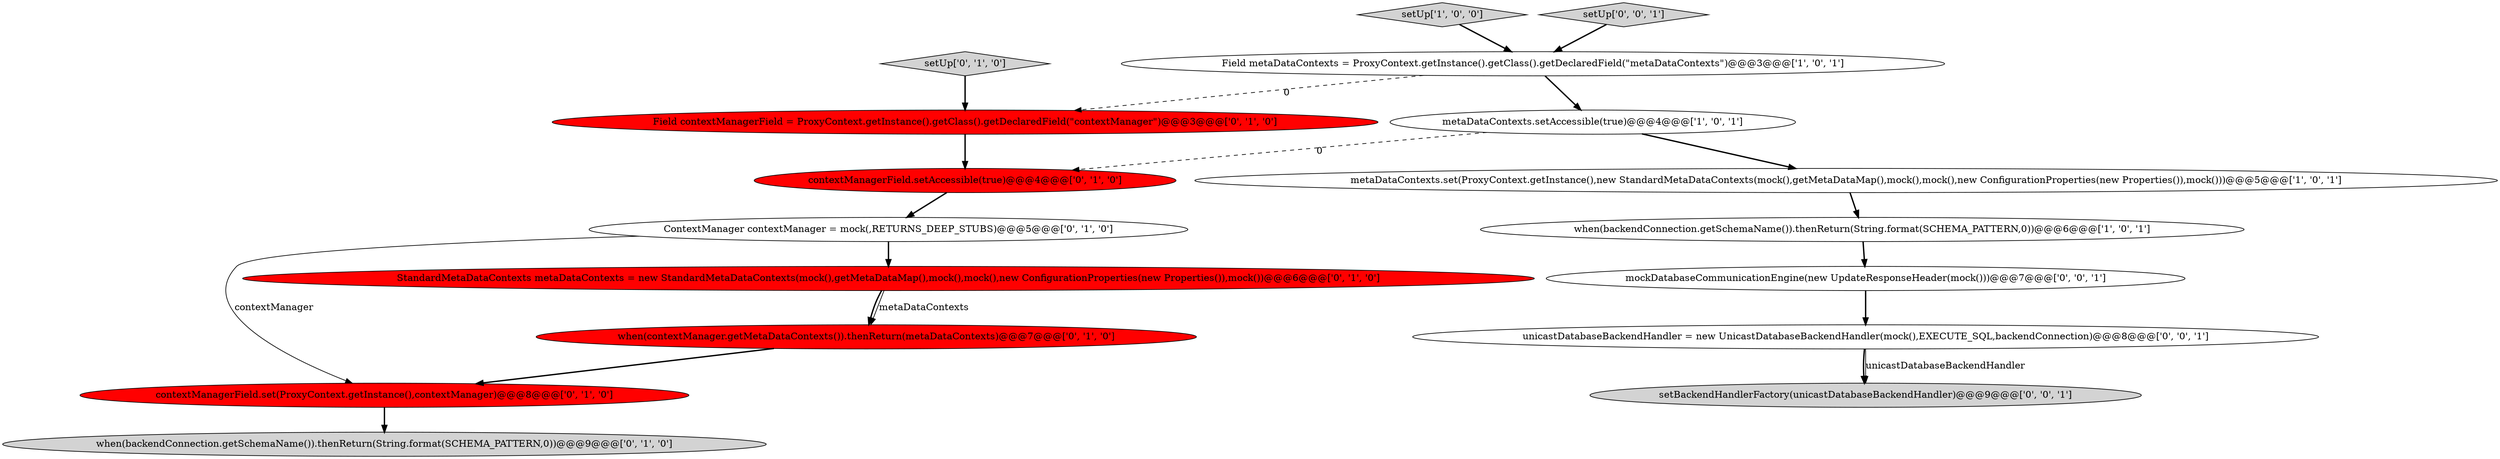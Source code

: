digraph {
0 [style = filled, label = "Field metaDataContexts = ProxyContext.getInstance().getClass().getDeclaredField(\"metaDataContexts\")@@@3@@@['1', '0', '1']", fillcolor = white, shape = ellipse image = "AAA0AAABBB1BBB"];
2 [style = filled, label = "metaDataContexts.set(ProxyContext.getInstance(),new StandardMetaDataContexts(mock(),getMetaDataMap(),mock(),mock(),new ConfigurationProperties(new Properties()),mock()))@@@5@@@['1', '0', '1']", fillcolor = white, shape = ellipse image = "AAA0AAABBB1BBB"];
1 [style = filled, label = "when(backendConnection.getSchemaName()).thenReturn(String.format(SCHEMA_PATTERN,0))@@@6@@@['1', '0', '1']", fillcolor = white, shape = ellipse image = "AAA0AAABBB1BBB"];
5 [style = filled, label = "Field contextManagerField = ProxyContext.getInstance().getClass().getDeclaredField(\"contextManager\")@@@3@@@['0', '1', '0']", fillcolor = red, shape = ellipse image = "AAA1AAABBB2BBB"];
3 [style = filled, label = "metaDataContexts.setAccessible(true)@@@4@@@['1', '0', '1']", fillcolor = white, shape = ellipse image = "AAA0AAABBB1BBB"];
4 [style = filled, label = "setUp['1', '0', '0']", fillcolor = lightgray, shape = diamond image = "AAA0AAABBB1BBB"];
16 [style = filled, label = "setUp['0', '0', '1']", fillcolor = lightgray, shape = diamond image = "AAA0AAABBB3BBB"];
8 [style = filled, label = "contextManagerField.set(ProxyContext.getInstance(),contextManager)@@@8@@@['0', '1', '0']", fillcolor = red, shape = ellipse image = "AAA1AAABBB2BBB"];
13 [style = filled, label = "mockDatabaseCommunicationEngine(new UpdateResponseHeader(mock()))@@@7@@@['0', '0', '1']", fillcolor = white, shape = ellipse image = "AAA0AAABBB3BBB"];
15 [style = filled, label = "setBackendHandlerFactory(unicastDatabaseBackendHandler)@@@9@@@['0', '0', '1']", fillcolor = lightgray, shape = ellipse image = "AAA0AAABBB3BBB"];
14 [style = filled, label = "unicastDatabaseBackendHandler = new UnicastDatabaseBackendHandler(mock(),EXECUTE_SQL,backendConnection)@@@8@@@['0', '0', '1']", fillcolor = white, shape = ellipse image = "AAA0AAABBB3BBB"];
7 [style = filled, label = "ContextManager contextManager = mock(,RETURNS_DEEP_STUBS)@@@5@@@['0', '1', '0']", fillcolor = white, shape = ellipse image = "AAA0AAABBB2BBB"];
11 [style = filled, label = "when(backendConnection.getSchemaName()).thenReturn(String.format(SCHEMA_PATTERN,0))@@@9@@@['0', '1', '0']", fillcolor = lightgray, shape = ellipse image = "AAA0AAABBB2BBB"];
9 [style = filled, label = "when(contextManager.getMetaDataContexts()).thenReturn(metaDataContexts)@@@7@@@['0', '1', '0']", fillcolor = red, shape = ellipse image = "AAA1AAABBB2BBB"];
10 [style = filled, label = "setUp['0', '1', '0']", fillcolor = lightgray, shape = diamond image = "AAA0AAABBB2BBB"];
6 [style = filled, label = "contextManagerField.setAccessible(true)@@@4@@@['0', '1', '0']", fillcolor = red, shape = ellipse image = "AAA1AAABBB2BBB"];
12 [style = filled, label = "StandardMetaDataContexts metaDataContexts = new StandardMetaDataContexts(mock(),getMetaDataMap(),mock(),mock(),new ConfigurationProperties(new Properties()),mock())@@@6@@@['0', '1', '0']", fillcolor = red, shape = ellipse image = "AAA1AAABBB2BBB"];
0->3 [style = bold, label=""];
14->15 [style = bold, label=""];
16->0 [style = bold, label=""];
3->6 [style = dashed, label="0"];
10->5 [style = bold, label=""];
5->6 [style = bold, label=""];
3->2 [style = bold, label=""];
6->7 [style = bold, label=""];
0->5 [style = dashed, label="0"];
12->9 [style = bold, label=""];
9->8 [style = bold, label=""];
7->12 [style = bold, label=""];
8->11 [style = bold, label=""];
1->13 [style = bold, label=""];
2->1 [style = bold, label=""];
13->14 [style = bold, label=""];
14->15 [style = solid, label="unicastDatabaseBackendHandler"];
7->8 [style = solid, label="contextManager"];
4->0 [style = bold, label=""];
12->9 [style = solid, label="metaDataContexts"];
}
